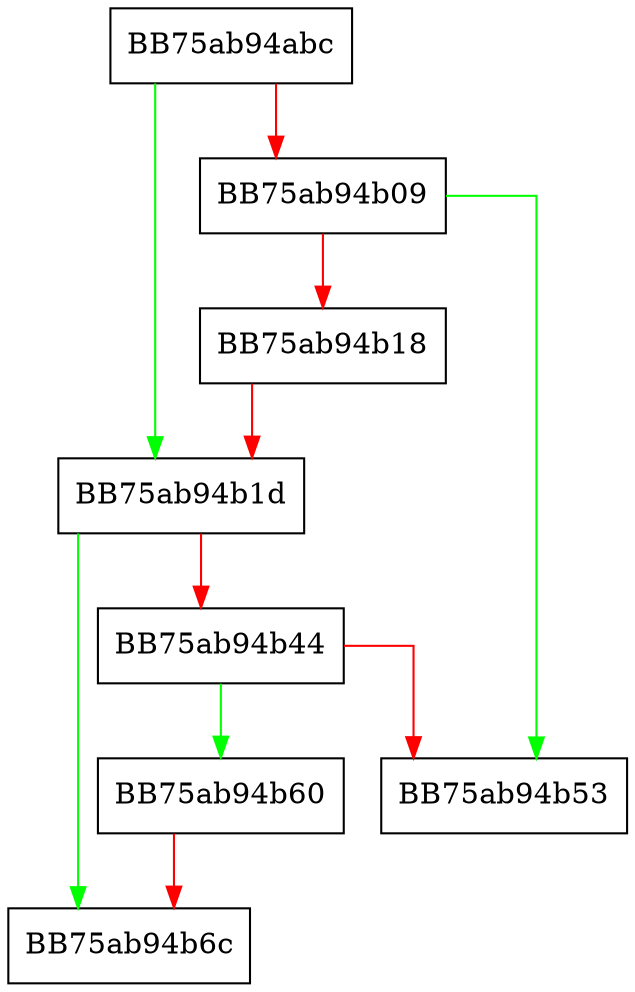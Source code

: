 digraph CmdLineResourceVect {
  node [shape="box"];
  graph [splines=ortho];
  BB75ab94abc -> BB75ab94b1d [color="green"];
  BB75ab94abc -> BB75ab94b09 [color="red"];
  BB75ab94b09 -> BB75ab94b53 [color="green"];
  BB75ab94b09 -> BB75ab94b18 [color="red"];
  BB75ab94b18 -> BB75ab94b1d [color="red"];
  BB75ab94b1d -> BB75ab94b6c [color="green"];
  BB75ab94b1d -> BB75ab94b44 [color="red"];
  BB75ab94b44 -> BB75ab94b60 [color="green"];
  BB75ab94b44 -> BB75ab94b53 [color="red"];
  BB75ab94b60 -> BB75ab94b6c [color="red"];
}